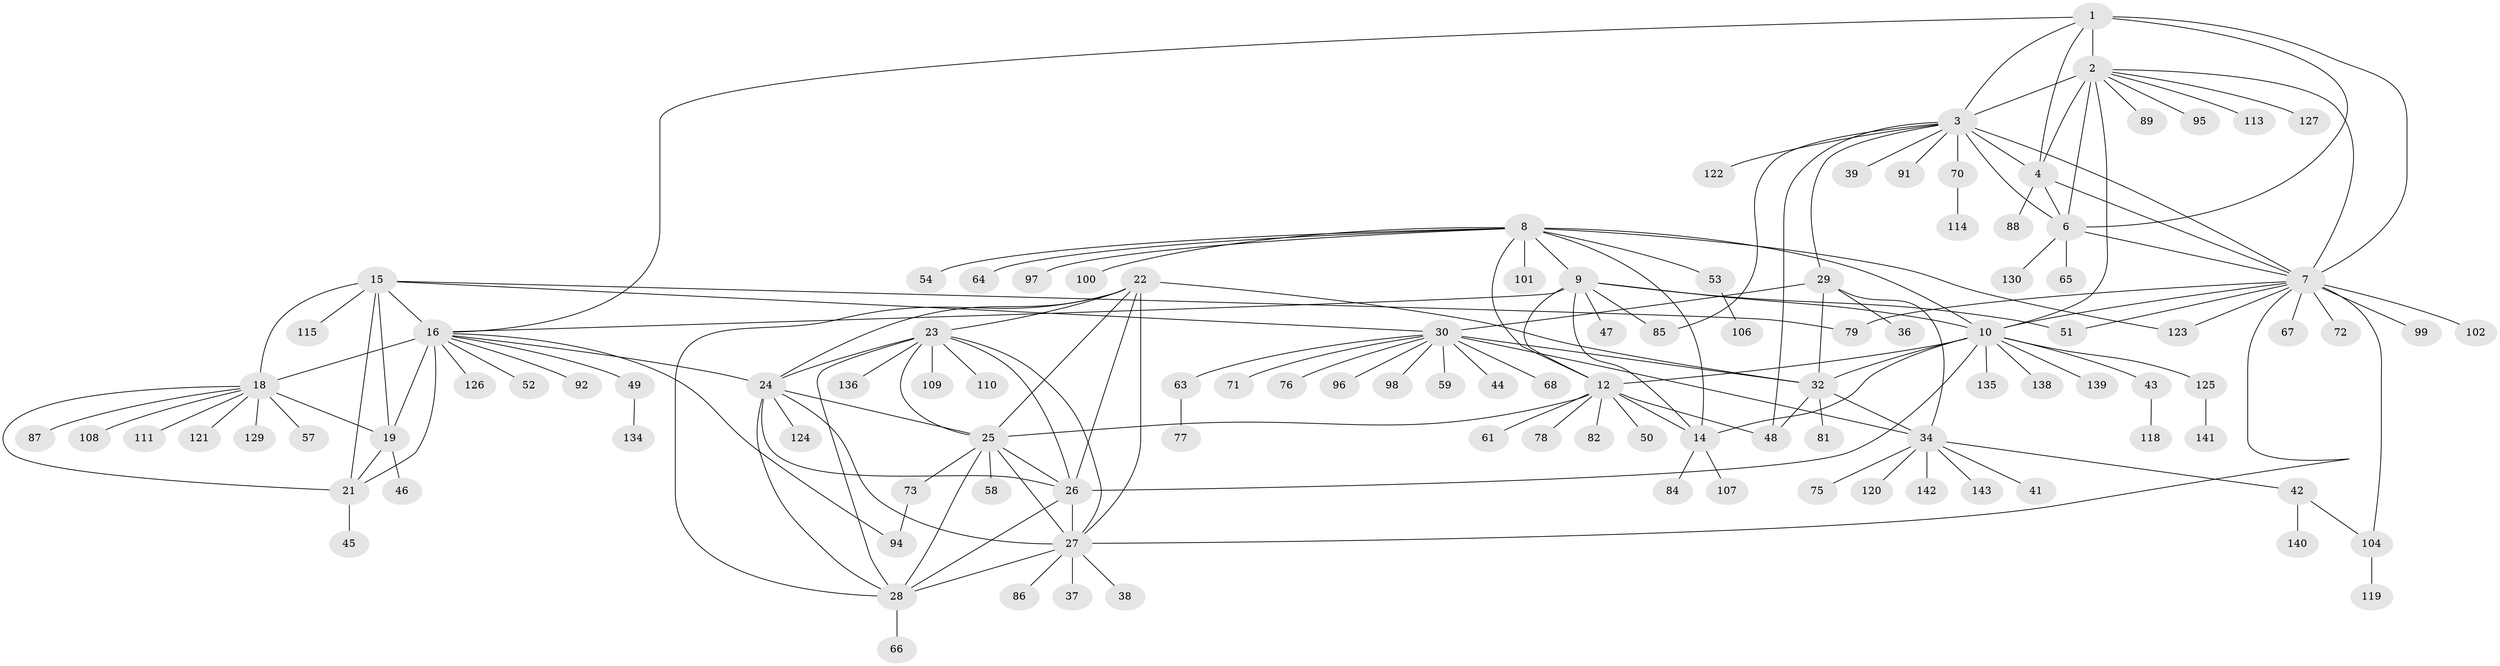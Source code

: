 // Generated by graph-tools (version 1.1) at 2025/52/02/27/25 19:52:15]
// undirected, 114 vertices, 169 edges
graph export_dot {
graph [start="1"]
  node [color=gray90,style=filled];
  1 [super="+131"];
  2 [super="+5"];
  3 [super="+62"];
  4 [super="+105"];
  6 [super="+55"];
  7 [super="+56"];
  8 [super="+11"];
  9 [super="+69"];
  10 [super="+90"];
  12 [super="+13"];
  14 [super="+93"];
  15 [super="+17"];
  16 [super="+20"];
  18 [super="+74"];
  19;
  21;
  22 [super="+83"];
  23 [super="+116"];
  24 [super="+133"];
  25;
  26 [super="+60"];
  27 [super="+103"];
  28 [super="+128"];
  29 [super="+33"];
  30 [super="+31"];
  32;
  34 [super="+35"];
  36;
  37;
  38 [super="+40"];
  39;
  41;
  42;
  43;
  44;
  45;
  46;
  47;
  48;
  49;
  50;
  51;
  52;
  53;
  54;
  57;
  58;
  59;
  61;
  63;
  64;
  65;
  66;
  67;
  68;
  70;
  71;
  72;
  73 [super="+80"];
  75;
  76;
  77;
  78;
  79 [super="+112"];
  81;
  82;
  84;
  85 [super="+132"];
  86;
  87;
  88 [super="+137"];
  89;
  91;
  92;
  94;
  95;
  96;
  97;
  98;
  99;
  100;
  101;
  102;
  104 [super="+117"];
  106;
  107;
  108;
  109;
  110;
  111;
  113;
  114;
  115;
  118;
  119;
  120;
  121;
  122;
  123;
  124;
  125;
  126;
  127;
  129;
  130;
  134;
  135;
  136;
  138;
  139;
  140;
  141;
  142;
  143;
  1 -- 2 [weight=2];
  1 -- 3;
  1 -- 4;
  1 -- 6;
  1 -- 7;
  1 -- 16;
  2 -- 3 [weight=2];
  2 -- 4 [weight=2];
  2 -- 6 [weight=2];
  2 -- 7 [weight=2];
  2 -- 10;
  2 -- 113;
  2 -- 89;
  2 -- 95;
  2 -- 127;
  3 -- 4;
  3 -- 6;
  3 -- 7;
  3 -- 29;
  3 -- 39;
  3 -- 70;
  3 -- 91;
  3 -- 122;
  3 -- 48;
  3 -- 85;
  4 -- 6;
  4 -- 7;
  4 -- 88;
  6 -- 7;
  6 -- 65;
  6 -- 130;
  7 -- 27;
  7 -- 67;
  7 -- 72;
  7 -- 99;
  7 -- 102;
  7 -- 104;
  7 -- 123;
  7 -- 10;
  7 -- 51;
  7 -- 79;
  8 -- 9 [weight=2];
  8 -- 10 [weight=2];
  8 -- 12 [weight=4];
  8 -- 14 [weight=2];
  8 -- 100;
  8 -- 64;
  8 -- 97;
  8 -- 101;
  8 -- 53;
  8 -- 54;
  8 -- 123;
  9 -- 10;
  9 -- 12 [weight=2];
  9 -- 14;
  9 -- 47;
  9 -- 51;
  9 -- 85;
  9 -- 16;
  10 -- 12 [weight=2];
  10 -- 14;
  10 -- 32;
  10 -- 43;
  10 -- 125;
  10 -- 135;
  10 -- 138;
  10 -- 139;
  10 -- 26;
  12 -- 14 [weight=2];
  12 -- 25;
  12 -- 78;
  12 -- 48;
  12 -- 50;
  12 -- 82;
  12 -- 61;
  14 -- 84;
  14 -- 107;
  15 -- 16 [weight=4];
  15 -- 18 [weight=2];
  15 -- 19 [weight=2];
  15 -- 21 [weight=2];
  15 -- 115;
  15 -- 79;
  15 -- 30;
  16 -- 18 [weight=2];
  16 -- 19 [weight=2];
  16 -- 21 [weight=2];
  16 -- 49;
  16 -- 52;
  16 -- 92;
  16 -- 126;
  16 -- 24;
  16 -- 94;
  18 -- 19;
  18 -- 21;
  18 -- 57;
  18 -- 87;
  18 -- 111;
  18 -- 121;
  18 -- 129;
  18 -- 108;
  19 -- 21;
  19 -- 46;
  21 -- 45;
  22 -- 23;
  22 -- 24;
  22 -- 25;
  22 -- 26;
  22 -- 27;
  22 -- 28;
  22 -- 32;
  23 -- 24;
  23 -- 25;
  23 -- 26;
  23 -- 27;
  23 -- 28;
  23 -- 109;
  23 -- 110;
  23 -- 136;
  24 -- 25;
  24 -- 26;
  24 -- 27;
  24 -- 28;
  24 -- 124;
  25 -- 26;
  25 -- 27;
  25 -- 28;
  25 -- 58;
  25 -- 73;
  26 -- 27;
  26 -- 28;
  27 -- 28;
  27 -- 37;
  27 -- 38;
  27 -- 86;
  28 -- 66;
  29 -- 30 [weight=4];
  29 -- 32 [weight=2];
  29 -- 34 [weight=4];
  29 -- 36;
  30 -- 32 [weight=2];
  30 -- 34 [weight=4];
  30 -- 44;
  30 -- 59;
  30 -- 63;
  30 -- 96;
  30 -- 98;
  30 -- 68;
  30 -- 71;
  30 -- 76;
  32 -- 34 [weight=2];
  32 -- 48;
  32 -- 81;
  34 -- 41;
  34 -- 42;
  34 -- 75;
  34 -- 142;
  34 -- 143;
  34 -- 120;
  42 -- 104;
  42 -- 140;
  43 -- 118;
  49 -- 134;
  53 -- 106;
  63 -- 77;
  70 -- 114;
  73 -- 94;
  104 -- 119;
  125 -- 141;
}
